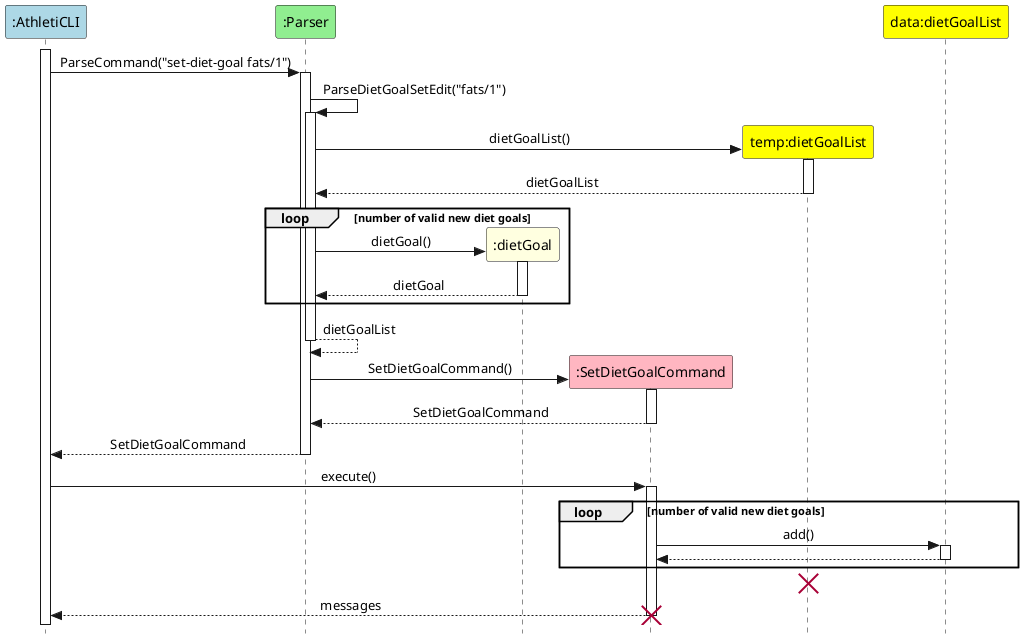 @startuml
'https://plantuml.com/sequence-diagram
skinparam Style strictuml
skinparam SequenceMessageAlignment center
participant ":AthletiCLI" as AthletiCLI #lightblue
participant ":Parser" as Parser #lightgreen
participant ":dietGoal" as dietGoal #lightyellow
participant ":SetDietGoalCommand" as SetDietGoalCommand #lightpink
participant "temp:dietGoalList" as tempDietGoalList #yellow
participant "data:dietGoalList" as dataDietGoalList #yellow

'autonumber
AthletiCLI++
AthletiCLI -> Parser++ : ParseCommand("set-diet-goal fats/1")
Parser -> Parser++ : ParseDietGoalSetEdit("fats/1")
create tempDietGoalList
Parser -> tempDietGoalList++ : dietGoalList()
tempDietGoalList --> Parser-- : dietGoalList

    loop number of valid new diet goals
    create dietGoal
    Parser -> dietGoal++ : dietGoal()
    dietGoal --> Parser-- : dietGoal
    end

Parser --> Parser-- : dietGoalList
create SetDietGoalCommand
Parser -> SetDietGoalCommand++ : SetDietGoalCommand()
SetDietGoalCommand --> Parser-- : SetDietGoalCommand
Parser --> AthletiCLI-- : SetDietGoalCommand
AthletiCLI -> SetDietGoalCommand++ : execute()

    loop number of valid new diet goals
    SetDietGoalCommand -> dataDietGoalList++ : add()
    dataDietGoalList --> SetDietGoalCommand--
    end

destroy tempDietGoalList
SetDietGoalCommand --> AthletiCLI-- : messages

destroy SetDietGoalCommand

@enduml